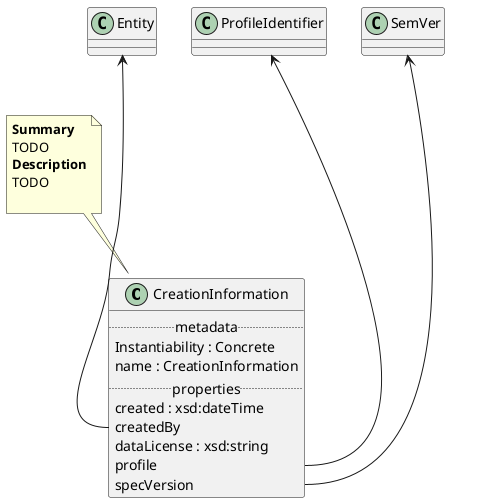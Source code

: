 @startuml
class CreationInformation {
.. metadata ..
    Instantiability : Concrete
    name : CreationInformation
.. properties ..
    created : xsd:dateTime
    createdBy
    dataLicense : xsd:string
    profile
    specVersion
}
note top of CreationInformation
<b>Summary</b>
TODO
<b>Description</b>
TODO

end note
"Entity" <--- "CreationInformation::createdBy"
"ProfileIdentifier" <--- "CreationInformation::profile"
"SemVer" <--- "CreationInformation::specVersion"
@enduml
